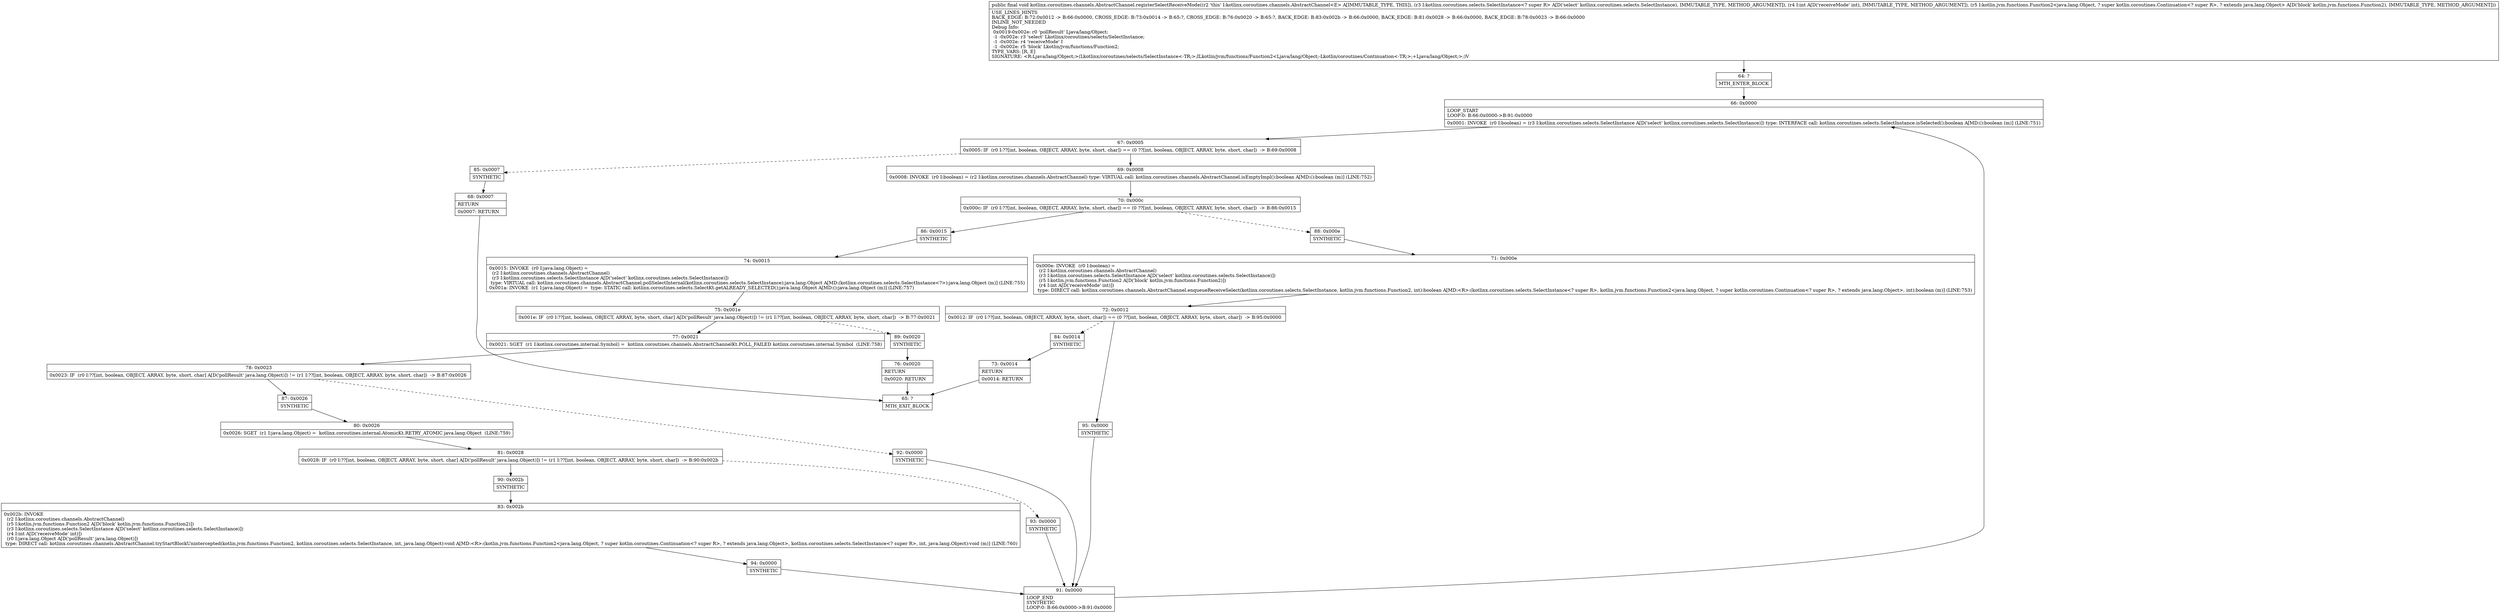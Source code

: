 digraph "CFG forkotlinx.coroutines.channels.AbstractChannel.registerSelectReceiveMode(Lkotlinx\/coroutines\/selects\/SelectInstance;ILkotlin\/jvm\/functions\/Function2;)V" {
Node_64 [shape=record,label="{64\:\ ?|MTH_ENTER_BLOCK\l}"];
Node_66 [shape=record,label="{66\:\ 0x0000|LOOP_START\lLOOP:0: B:66:0x0000\-\>B:91:0x0000\l|0x0001: INVOKE  (r0 I:boolean) = (r3 I:kotlinx.coroutines.selects.SelectInstance A[D('select' kotlinx.coroutines.selects.SelectInstance)]) type: INTERFACE call: kotlinx.coroutines.selects.SelectInstance.isSelected():boolean A[MD:():boolean (m)] (LINE:751)\l}"];
Node_67 [shape=record,label="{67\:\ 0x0005|0x0005: IF  (r0 I:??[int, boolean, OBJECT, ARRAY, byte, short, char]) == (0 ??[int, boolean, OBJECT, ARRAY, byte, short, char])  \-\> B:69:0x0008 \l}"];
Node_69 [shape=record,label="{69\:\ 0x0008|0x0008: INVOKE  (r0 I:boolean) = (r2 I:kotlinx.coroutines.channels.AbstractChannel) type: VIRTUAL call: kotlinx.coroutines.channels.AbstractChannel.isEmptyImpl():boolean A[MD:():boolean (m)] (LINE:752)\l}"];
Node_70 [shape=record,label="{70\:\ 0x000c|0x000c: IF  (r0 I:??[int, boolean, OBJECT, ARRAY, byte, short, char]) == (0 ??[int, boolean, OBJECT, ARRAY, byte, short, char])  \-\> B:86:0x0015 \l}"];
Node_86 [shape=record,label="{86\:\ 0x0015|SYNTHETIC\l}"];
Node_74 [shape=record,label="{74\:\ 0x0015|0x0015: INVOKE  (r0 I:java.lang.Object) = \l  (r2 I:kotlinx.coroutines.channels.AbstractChannel)\l  (r3 I:kotlinx.coroutines.selects.SelectInstance A[D('select' kotlinx.coroutines.selects.SelectInstance)])\l type: VIRTUAL call: kotlinx.coroutines.channels.AbstractChannel.pollSelectInternal(kotlinx.coroutines.selects.SelectInstance):java.lang.Object A[MD:(kotlinx.coroutines.selects.SelectInstance\<?\>):java.lang.Object (m)] (LINE:755)\l0x001a: INVOKE  (r1 I:java.lang.Object) =  type: STATIC call: kotlinx.coroutines.selects.SelectKt.getALREADY_SELECTED():java.lang.Object A[MD:():java.lang.Object (m)] (LINE:757)\l}"];
Node_75 [shape=record,label="{75\:\ 0x001e|0x001e: IF  (r0 I:??[int, boolean, OBJECT, ARRAY, byte, short, char] A[D('pollResult' java.lang.Object)]) != (r1 I:??[int, boolean, OBJECT, ARRAY, byte, short, char])  \-\> B:77:0x0021 \l}"];
Node_77 [shape=record,label="{77\:\ 0x0021|0x0021: SGET  (r1 I:kotlinx.coroutines.internal.Symbol) =  kotlinx.coroutines.channels.AbstractChannelKt.POLL_FAILED kotlinx.coroutines.internal.Symbol  (LINE:758)\l}"];
Node_78 [shape=record,label="{78\:\ 0x0023|0x0023: IF  (r0 I:??[int, boolean, OBJECT, ARRAY, byte, short, char] A[D('pollResult' java.lang.Object)]) != (r1 I:??[int, boolean, OBJECT, ARRAY, byte, short, char])  \-\> B:87:0x0026 \l}"];
Node_87 [shape=record,label="{87\:\ 0x0026|SYNTHETIC\l}"];
Node_80 [shape=record,label="{80\:\ 0x0026|0x0026: SGET  (r1 I:java.lang.Object) =  kotlinx.coroutines.internal.AtomicKt.RETRY_ATOMIC java.lang.Object  (LINE:759)\l}"];
Node_81 [shape=record,label="{81\:\ 0x0028|0x0028: IF  (r0 I:??[int, boolean, OBJECT, ARRAY, byte, short, char] A[D('pollResult' java.lang.Object)]) != (r1 I:??[int, boolean, OBJECT, ARRAY, byte, short, char])  \-\> B:90:0x002b \l}"];
Node_90 [shape=record,label="{90\:\ 0x002b|SYNTHETIC\l}"];
Node_83 [shape=record,label="{83\:\ 0x002b|0x002b: INVOKE  \l  (r2 I:kotlinx.coroutines.channels.AbstractChannel)\l  (r5 I:kotlin.jvm.functions.Function2 A[D('block' kotlin.jvm.functions.Function2)])\l  (r3 I:kotlinx.coroutines.selects.SelectInstance A[D('select' kotlinx.coroutines.selects.SelectInstance)])\l  (r4 I:int A[D('receiveMode' int)])\l  (r0 I:java.lang.Object A[D('pollResult' java.lang.Object)])\l type: DIRECT call: kotlinx.coroutines.channels.AbstractChannel.tryStartBlockUnintercepted(kotlin.jvm.functions.Function2, kotlinx.coroutines.selects.SelectInstance, int, java.lang.Object):void A[MD:\<R\>:(kotlin.jvm.functions.Function2\<java.lang.Object, ? super kotlin.coroutines.Continuation\<? super R\>, ? extends java.lang.Object\>, kotlinx.coroutines.selects.SelectInstance\<? super R\>, int, java.lang.Object):void (m)] (LINE:760)\l}"];
Node_94 [shape=record,label="{94\:\ 0x0000|SYNTHETIC\l}"];
Node_91 [shape=record,label="{91\:\ 0x0000|LOOP_END\lSYNTHETIC\lLOOP:0: B:66:0x0000\-\>B:91:0x0000\l}"];
Node_93 [shape=record,label="{93\:\ 0x0000|SYNTHETIC\l}"];
Node_92 [shape=record,label="{92\:\ 0x0000|SYNTHETIC\l}"];
Node_89 [shape=record,label="{89\:\ 0x0020|SYNTHETIC\l}"];
Node_76 [shape=record,label="{76\:\ 0x0020|RETURN\l|0x0020: RETURN   \l}"];
Node_65 [shape=record,label="{65\:\ ?|MTH_EXIT_BLOCK\l}"];
Node_88 [shape=record,label="{88\:\ 0x000e|SYNTHETIC\l}"];
Node_71 [shape=record,label="{71\:\ 0x000e|0x000e: INVOKE  (r0 I:boolean) = \l  (r2 I:kotlinx.coroutines.channels.AbstractChannel)\l  (r3 I:kotlinx.coroutines.selects.SelectInstance A[D('select' kotlinx.coroutines.selects.SelectInstance)])\l  (r5 I:kotlin.jvm.functions.Function2 A[D('block' kotlin.jvm.functions.Function2)])\l  (r4 I:int A[D('receiveMode' int)])\l type: DIRECT call: kotlinx.coroutines.channels.AbstractChannel.enqueueReceiveSelect(kotlinx.coroutines.selects.SelectInstance, kotlin.jvm.functions.Function2, int):boolean A[MD:\<R\>:(kotlinx.coroutines.selects.SelectInstance\<? super R\>, kotlin.jvm.functions.Function2\<java.lang.Object, ? super kotlin.coroutines.Continuation\<? super R\>, ? extends java.lang.Object\>, int):boolean (m)] (LINE:753)\l}"];
Node_72 [shape=record,label="{72\:\ 0x0012|0x0012: IF  (r0 I:??[int, boolean, OBJECT, ARRAY, byte, short, char]) == (0 ??[int, boolean, OBJECT, ARRAY, byte, short, char])  \-\> B:95:0x0000 \l}"];
Node_84 [shape=record,label="{84\:\ 0x0014|SYNTHETIC\l}"];
Node_73 [shape=record,label="{73\:\ 0x0014|RETURN\l|0x0014: RETURN   \l}"];
Node_95 [shape=record,label="{95\:\ 0x0000|SYNTHETIC\l}"];
Node_85 [shape=record,label="{85\:\ 0x0007|SYNTHETIC\l}"];
Node_68 [shape=record,label="{68\:\ 0x0007|RETURN\l|0x0007: RETURN   \l}"];
MethodNode[shape=record,label="{public final void kotlinx.coroutines.channels.AbstractChannel.registerSelectReceiveMode((r2 'this' I:kotlinx.coroutines.channels.AbstractChannel\<E\> A[IMMUTABLE_TYPE, THIS]), (r3 I:kotlinx.coroutines.selects.SelectInstance\<? super R\> A[D('select' kotlinx.coroutines.selects.SelectInstance), IMMUTABLE_TYPE, METHOD_ARGUMENT]), (r4 I:int A[D('receiveMode' int), IMMUTABLE_TYPE, METHOD_ARGUMENT]), (r5 I:kotlin.jvm.functions.Function2\<java.lang.Object, ? super kotlin.coroutines.Continuation\<? super R\>, ? extends java.lang.Object\> A[D('block' kotlin.jvm.functions.Function2), IMMUTABLE_TYPE, METHOD_ARGUMENT]))  | USE_LINES_HINTS\lBACK_EDGE: B:72:0x0012 \-\> B:66:0x0000, CROSS_EDGE: B:73:0x0014 \-\> B:65:?, CROSS_EDGE: B:76:0x0020 \-\> B:65:?, BACK_EDGE: B:83:0x002b \-\> B:66:0x0000, BACK_EDGE: B:81:0x0028 \-\> B:66:0x0000, BACK_EDGE: B:78:0x0023 \-\> B:66:0x0000\lINLINE_NOT_NEEDED\lDebug Info:\l  0x0019\-0x002e: r0 'pollResult' Ljava\/lang\/Object;\l  \-1 \-0x002e: r3 'select' Lkotlinx\/coroutines\/selects\/SelectInstance;\l  \-1 \-0x002e: r4 'receiveMode' I\l  \-1 \-0x002e: r5 'block' Lkotlin\/jvm\/functions\/Function2;\lTYPE_VARS: [R, E]\lSIGNATURE: \<R:Ljava\/lang\/Object;\>(Lkotlinx\/coroutines\/selects\/SelectInstance\<\-TR;\>;ILkotlin\/jvm\/functions\/Function2\<Ljava\/lang\/Object;\-Lkotlin\/coroutines\/Continuation\<\-TR;\>;+Ljava\/lang\/Object;\>;)V\l}"];
MethodNode -> Node_64;Node_64 -> Node_66;
Node_66 -> Node_67;
Node_67 -> Node_69;
Node_67 -> Node_85[style=dashed];
Node_69 -> Node_70;
Node_70 -> Node_86;
Node_70 -> Node_88[style=dashed];
Node_86 -> Node_74;
Node_74 -> Node_75;
Node_75 -> Node_77;
Node_75 -> Node_89[style=dashed];
Node_77 -> Node_78;
Node_78 -> Node_87;
Node_78 -> Node_92[style=dashed];
Node_87 -> Node_80;
Node_80 -> Node_81;
Node_81 -> Node_90;
Node_81 -> Node_93[style=dashed];
Node_90 -> Node_83;
Node_83 -> Node_94;
Node_94 -> Node_91;
Node_91 -> Node_66;
Node_93 -> Node_91;
Node_92 -> Node_91;
Node_89 -> Node_76;
Node_76 -> Node_65;
Node_88 -> Node_71;
Node_71 -> Node_72;
Node_72 -> Node_84[style=dashed];
Node_72 -> Node_95;
Node_84 -> Node_73;
Node_73 -> Node_65;
Node_95 -> Node_91;
Node_85 -> Node_68;
Node_68 -> Node_65;
}

